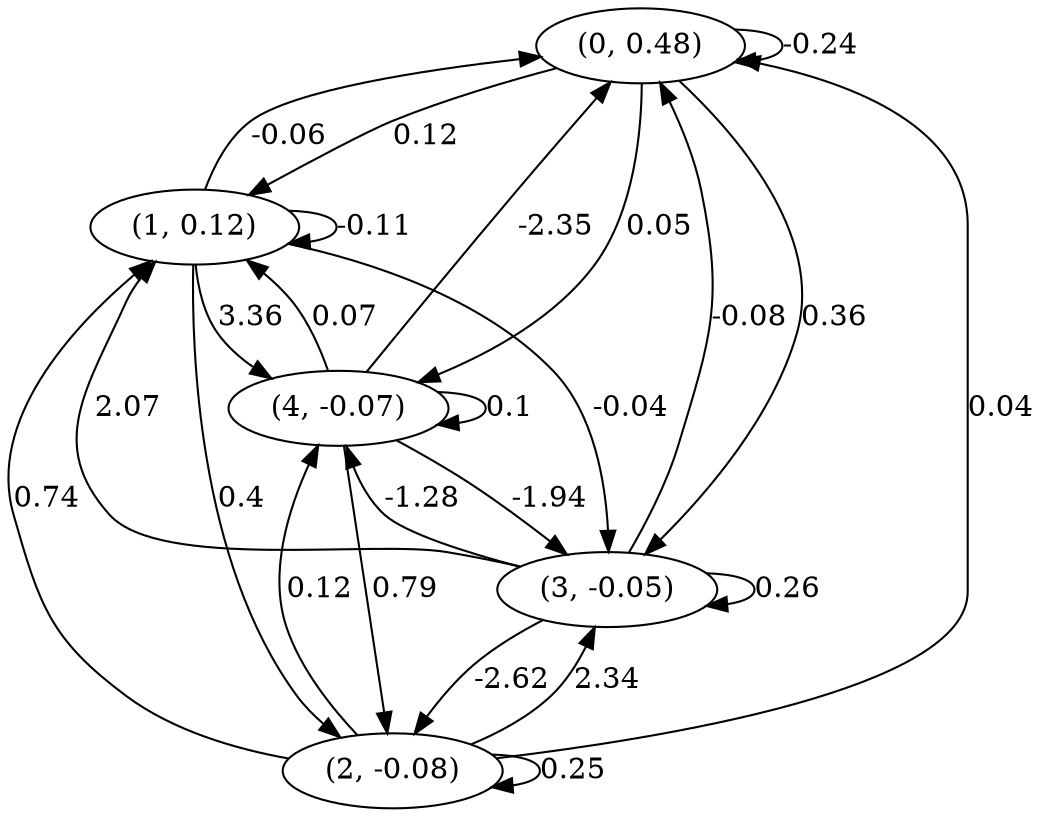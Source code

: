 digraph {
    0 [ label = "(0, 0.48)" ]
    1 [ label = "(1, 0.12)" ]
    2 [ label = "(2, -0.08)" ]
    3 [ label = "(3, -0.05)" ]
    4 [ label = "(4, -0.07)" ]
    0 -> 0 [ label = "-0.24" ]
    1 -> 1 [ label = "-0.11" ]
    2 -> 2 [ label = "0.25" ]
    3 -> 3 [ label = "0.26" ]
    4 -> 4 [ label = "0.1" ]
    1 -> 0 [ label = "-0.06" ]
    2 -> 0 [ label = "0.04" ]
    3 -> 0 [ label = "-0.08" ]
    4 -> 0 [ label = "-2.35" ]
    0 -> 1 [ label = "0.12" ]
    2 -> 1 [ label = "0.74" ]
    3 -> 1 [ label = "2.07" ]
    4 -> 1 [ label = "0.07" ]
    1 -> 2 [ label = "0.4" ]
    3 -> 2 [ label = "-2.62" ]
    4 -> 2 [ label = "0.79" ]
    0 -> 3 [ label = "0.36" ]
    1 -> 3 [ label = "-0.04" ]
    2 -> 3 [ label = "2.34" ]
    4 -> 3 [ label = "-1.94" ]
    0 -> 4 [ label = "0.05" ]
    1 -> 4 [ label = "3.36" ]
    2 -> 4 [ label = "0.12" ]
    3 -> 4 [ label = "-1.28" ]
}

